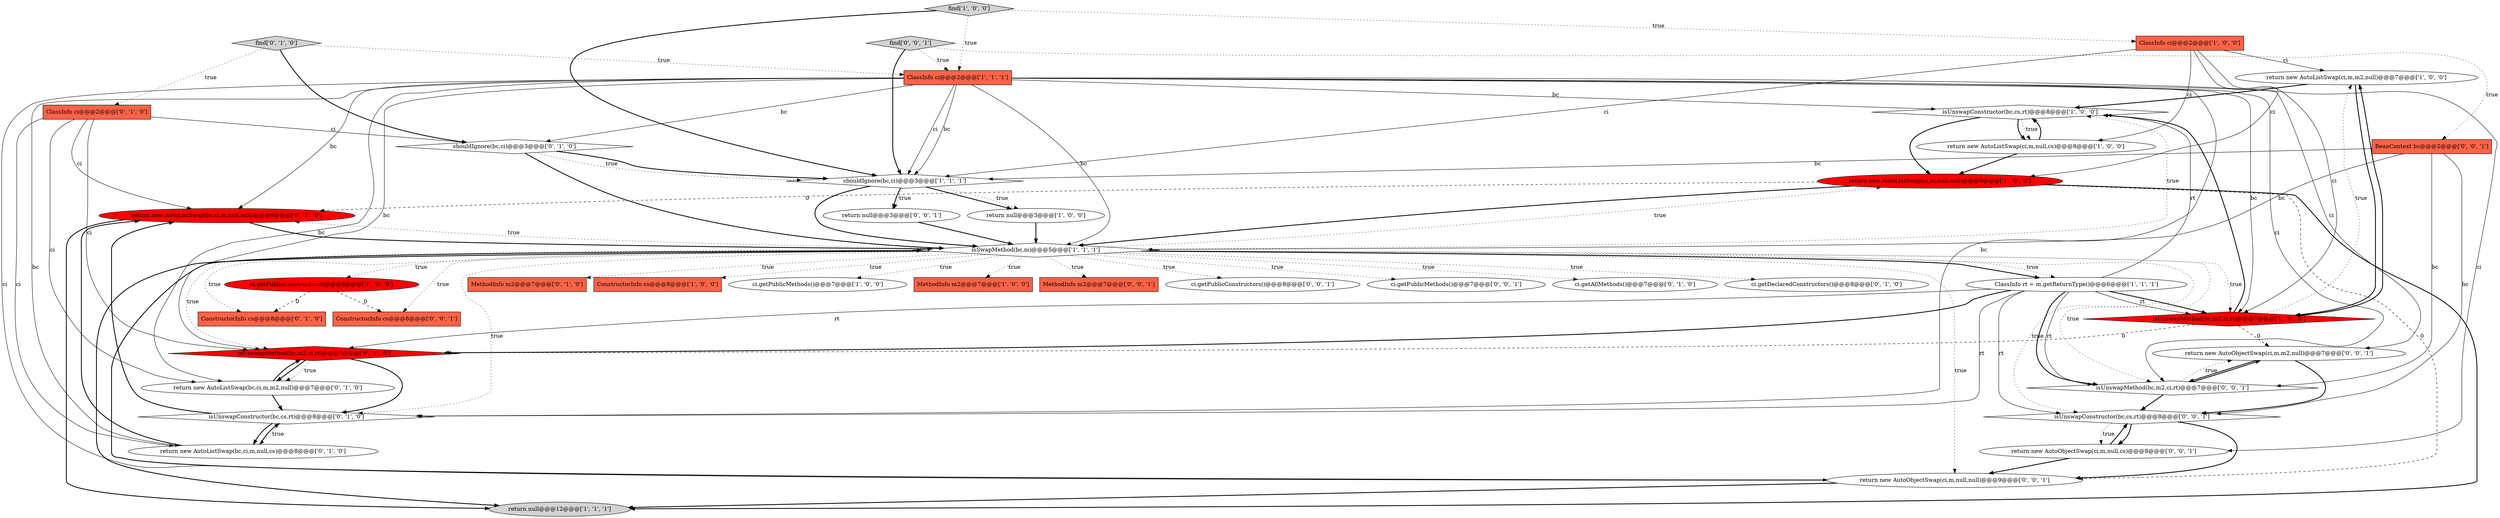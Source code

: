 digraph {
13 [style = filled, label = "return new AutoListSwap(ci,m,m2,null)@@@7@@@['1', '0', '0']", fillcolor = white, shape = ellipse image = "AAA0AAABBB1BBB"];
21 [style = filled, label = "ClassInfo ci@@@2@@@['0', '1', '0']", fillcolor = tomato, shape = box image = "AAA0AAABBB2BBB"];
25 [style = filled, label = "ci.getAllMethods()@@@7@@@['0', '1', '0']", fillcolor = white, shape = ellipse image = "AAA0AAABBB2BBB"];
9 [style = filled, label = "isUnswapConstructor(bc,cs,rt)@@@8@@@['1', '0', '0']", fillcolor = white, shape = diamond image = "AAA0AAABBB1BBB"];
18 [style = filled, label = "shouldIgnore(bc,ci)@@@3@@@['0', '1', '0']", fillcolor = white, shape = diamond image = "AAA0AAABBB2BBB"];
32 [style = filled, label = "find['0', '0', '1']", fillcolor = lightgray, shape = diamond image = "AAA0AAABBB3BBB"];
24 [style = filled, label = "return new AutoListSwap(bc,ci,m,null,null)@@@9@@@['0', '1', '0']", fillcolor = red, shape = ellipse image = "AAA1AAABBB2BBB"];
11 [style = filled, label = "isSwapMethod(bc,m)@@@5@@@['1', '1', '1']", fillcolor = white, shape = diamond image = "AAA0AAABBB1BBB"];
5 [style = filled, label = "return new AutoListSwap(ci,m,null,null)@@@9@@@['1', '0', '0']", fillcolor = red, shape = ellipse image = "AAA1AAABBB1BBB"];
36 [style = filled, label = "BeanContext bc@@@2@@@['0', '0', '1']", fillcolor = tomato, shape = box image = "AAA0AAABBB3BBB"];
14 [style = filled, label = "ci.getPublicConstructors()@@@8@@@['1', '0', '0']", fillcolor = red, shape = ellipse image = "AAA1AAABBB1BBB"];
16 [style = filled, label = "isUnswapMethod(bc,m2,ci,rt)@@@7@@@['1', '0', '0']", fillcolor = red, shape = diamond image = "AAA1AAABBB1BBB"];
26 [style = filled, label = "isUnswapConstructor(bc,cs,rt)@@@8@@@['0', '1', '0']", fillcolor = white, shape = diamond image = "AAA0AAABBB2BBB"];
35 [style = filled, label = "return new AutoObjectSwap(ci,m,null,cs)@@@8@@@['0', '0', '1']", fillcolor = white, shape = ellipse image = "AAA0AAABBB3BBB"];
17 [style = filled, label = "return new AutoListSwap(bc,ci,m,m2,null)@@@7@@@['0', '1', '0']", fillcolor = white, shape = ellipse image = "AAA0AAABBB2BBB"];
15 [style = filled, label = "find['1', '0', '0']", fillcolor = lightgray, shape = diamond image = "AAA0AAABBB1BBB"];
23 [style = filled, label = "ci.getDeclaredConstructors()@@@8@@@['0', '1', '0']", fillcolor = white, shape = ellipse image = "AAA0AAABBB2BBB"];
31 [style = filled, label = "return null@@@3@@@['0', '0', '1']", fillcolor = white, shape = ellipse image = "AAA0AAABBB3BBB"];
27 [style = filled, label = "ConstructorInfo cs@@@8@@@['0', '1', '0']", fillcolor = tomato, shape = box image = "AAA1AAABBB2BBB"];
30 [style = filled, label = "isUnswapMethod(bc,m2,ci,rt)@@@7@@@['0', '0', '1']", fillcolor = white, shape = diamond image = "AAA0AAABBB3BBB"];
22 [style = filled, label = "MethodInfo m2@@@7@@@['0', '1', '0']", fillcolor = tomato, shape = box image = "AAA0AAABBB2BBB"];
3 [style = filled, label = "ClassInfo ci@@@2@@@['1', '0', '0']", fillcolor = tomato, shape = box image = "AAA0AAABBB1BBB"];
8 [style = filled, label = "shouldIgnore(bc,ci)@@@3@@@['1', '1', '1']", fillcolor = white, shape = diamond image = "AAA0AAABBB1BBB"];
37 [style = filled, label = "return new AutoObjectSwap(ci,m,null,null)@@@9@@@['0', '0', '1']", fillcolor = white, shape = ellipse image = "AAA0AAABBB3BBB"];
7 [style = filled, label = "ConstructorInfo cs@@@8@@@['1', '0', '0']", fillcolor = tomato, shape = box image = "AAA0AAABBB1BBB"];
1 [style = filled, label = "return new AutoListSwap(ci,m,null,cs)@@@8@@@['1', '0', '0']", fillcolor = white, shape = ellipse image = "AAA0AAABBB1BBB"];
40 [style = filled, label = "return new AutoObjectSwap(ci,m,m2,null)@@@7@@@['0', '0', '1']", fillcolor = white, shape = ellipse image = "AAA0AAABBB3BBB"];
4 [style = filled, label = "ci.getPublicMethods()@@@7@@@['1', '0', '0']", fillcolor = white, shape = ellipse image = "AAA0AAABBB1BBB"];
2 [style = filled, label = "ClassInfo rt = m.getReturnType()@@@6@@@['1', '1', '1']", fillcolor = white, shape = ellipse image = "AAA0AAABBB1BBB"];
0 [style = filled, label = "return null@@@3@@@['1', '0', '0']", fillcolor = white, shape = ellipse image = "AAA0AAABBB1BBB"];
10 [style = filled, label = "ClassInfo ci@@@2@@@['1', '1', '1']", fillcolor = tomato, shape = box image = "AAA0AAABBB1BBB"];
6 [style = filled, label = "MethodInfo m2@@@7@@@['1', '0', '0']", fillcolor = tomato, shape = box image = "AAA0AAABBB1BBB"];
38 [style = filled, label = "ConstructorInfo cs@@@8@@@['0', '0', '1']", fillcolor = tomato, shape = box image = "AAA0AAABBB3BBB"];
20 [style = filled, label = "return new AutoListSwap(bc,ci,m,null,cs)@@@8@@@['0', '1', '0']", fillcolor = white, shape = ellipse image = "AAA0AAABBB2BBB"];
28 [style = filled, label = "isUnswapMethod(bc,m2,ci,rt)@@@7@@@['0', '1', '0']", fillcolor = red, shape = diamond image = "AAA1AAABBB2BBB"];
12 [style = filled, label = "return null@@@12@@@['1', '1', '1']", fillcolor = lightgray, shape = ellipse image = "AAA0AAABBB1BBB"];
29 [style = filled, label = "isUnswapConstructor(bc,cs,rt)@@@8@@@['0', '0', '1']", fillcolor = white, shape = diamond image = "AAA0AAABBB3BBB"];
34 [style = filled, label = "MethodInfo m2@@@7@@@['0', '0', '1']", fillcolor = tomato, shape = box image = "AAA0AAABBB3BBB"];
33 [style = filled, label = "ci.getPublicConstructors()@@@8@@@['0', '0', '1']", fillcolor = white, shape = ellipse image = "AAA0AAABBB3BBB"];
39 [style = filled, label = "ci.getPublicMethods()@@@7@@@['0', '0', '1']", fillcolor = white, shape = ellipse image = "AAA0AAABBB3BBB"];
19 [style = filled, label = "find['0', '1', '0']", fillcolor = lightgray, shape = diamond image = "AAA0AAABBB2BBB"];
19->10 [style = dotted, label="true"];
1->5 [style = bold, label=""];
2->16 [style = solid, label="rt"];
16->13 [style = dotted, label="true"];
37->11 [style = bold, label=""];
20->26 [style = bold, label=""];
21->20 [style = solid, label="ci"];
5->24 [style = dashed, label="0"];
10->35 [style = solid, label="ci"];
30->29 [style = bold, label=""];
8->0 [style = bold, label=""];
11->34 [style = dotted, label="true"];
11->2 [style = dotted, label="true"];
36->8 [style = solid, label="bc"];
10->28 [style = solid, label="bc"];
35->37 [style = bold, label=""];
24->11 [style = bold, label=""];
11->28 [style = dotted, label="true"];
9->5 [style = bold, label=""];
30->40 [style = bold, label=""];
10->18 [style = solid, label="bc"];
8->0 [style = dotted, label="true"];
16->28 [style = dashed, label="0"];
8->11 [style = bold, label=""];
2->28 [style = bold, label=""];
16->9 [style = bold, label=""];
8->31 [style = dotted, label="true"];
2->16 [style = bold, label=""];
11->7 [style = dotted, label="true"];
11->33 [style = dotted, label="true"];
10->40 [style = solid, label="ci"];
19->18 [style = bold, label=""];
10->26 [style = solid, label="bc"];
11->37 [style = dotted, label="true"];
3->16 [style = solid, label="ci"];
36->30 [style = solid, label="bc"];
18->11 [style = bold, label=""];
11->14 [style = dotted, label="true"];
26->20 [style = dotted, label="true"];
15->10 [style = dotted, label="true"];
11->5 [style = dotted, label="true"];
18->8 [style = dotted, label="true"];
19->21 [style = dotted, label="true"];
11->12 [style = bold, label=""];
32->36 [style = dotted, label="true"];
28->17 [style = dotted, label="true"];
26->24 [style = bold, label=""];
13->16 [style = bold, label=""];
31->11 [style = bold, label=""];
11->39 [style = dotted, label="true"];
11->26 [style = dotted, label="true"];
3->1 [style = solid, label="ci"];
15->3 [style = dotted, label="true"];
10->11 [style = solid, label="bc"];
11->16 [style = dotted, label="true"];
5->11 [style = bold, label=""];
10->8 [style = solid, label="bc"];
29->35 [style = bold, label=""];
9->1 [style = bold, label=""];
2->29 [style = solid, label="rt"];
16->40 [style = dashed, label="0"];
11->24 [style = dotted, label="true"];
26->20 [style = bold, label=""];
5->37 [style = dashed, label="0"];
11->38 [style = dotted, label="true"];
40->29 [style = bold, label=""];
24->12 [style = bold, label=""];
3->13 [style = solid, label="ci"];
16->13 [style = bold, label=""];
35->29 [style = bold, label=""];
11->30 [style = dotted, label="true"];
10->24 [style = solid, label="bc"];
8->31 [style = bold, label=""];
11->29 [style = dotted, label="true"];
21->18 [style = solid, label="ci"];
0->11 [style = bold, label=""];
28->26 [style = bold, label=""];
10->16 [style = solid, label="bc"];
11->9 [style = dotted, label="true"];
29->37 [style = bold, label=""];
11->4 [style = dotted, label="true"];
21->17 [style = solid, label="ci"];
10->37 [style = solid, label="ci"];
1->9 [style = bold, label=""];
37->12 [style = bold, label=""];
10->9 [style = solid, label="bc"];
32->8 [style = bold, label=""];
11->27 [style = dotted, label="true"];
11->6 [style = dotted, label="true"];
10->8 [style = solid, label="ci"];
14->38 [style = dashed, label="0"];
9->1 [style = dotted, label="true"];
28->17 [style = bold, label=""];
40->30 [style = bold, label=""];
18->8 [style = bold, label=""];
13->9 [style = bold, label=""];
32->10 [style = dotted, label="true"];
2->28 [style = solid, label="rt"];
21->24 [style = solid, label="ci"];
36->11 [style = solid, label="bc"];
15->8 [style = bold, label=""];
17->26 [style = bold, label=""];
21->28 [style = solid, label="ci"];
2->30 [style = solid, label="rt"];
11->23 [style = dotted, label="true"];
10->30 [style = solid, label="ci"];
3->5 [style = solid, label="ci"];
2->9 [style = solid, label="rt"];
14->27 [style = dashed, label="0"];
11->22 [style = dotted, label="true"];
30->40 [style = dotted, label="true"];
11->2 [style = bold, label=""];
17->28 [style = bold, label=""];
10->17 [style = solid, label="bc"];
11->25 [style = dotted, label="true"];
5->12 [style = bold, label=""];
10->20 [style = solid, label="bc"];
2->26 [style = solid, label="rt"];
36->29 [style = solid, label="bc"];
2->30 [style = bold, label=""];
20->24 [style = bold, label=""];
29->35 [style = dotted, label="true"];
3->8 [style = solid, label="ci"];
}
